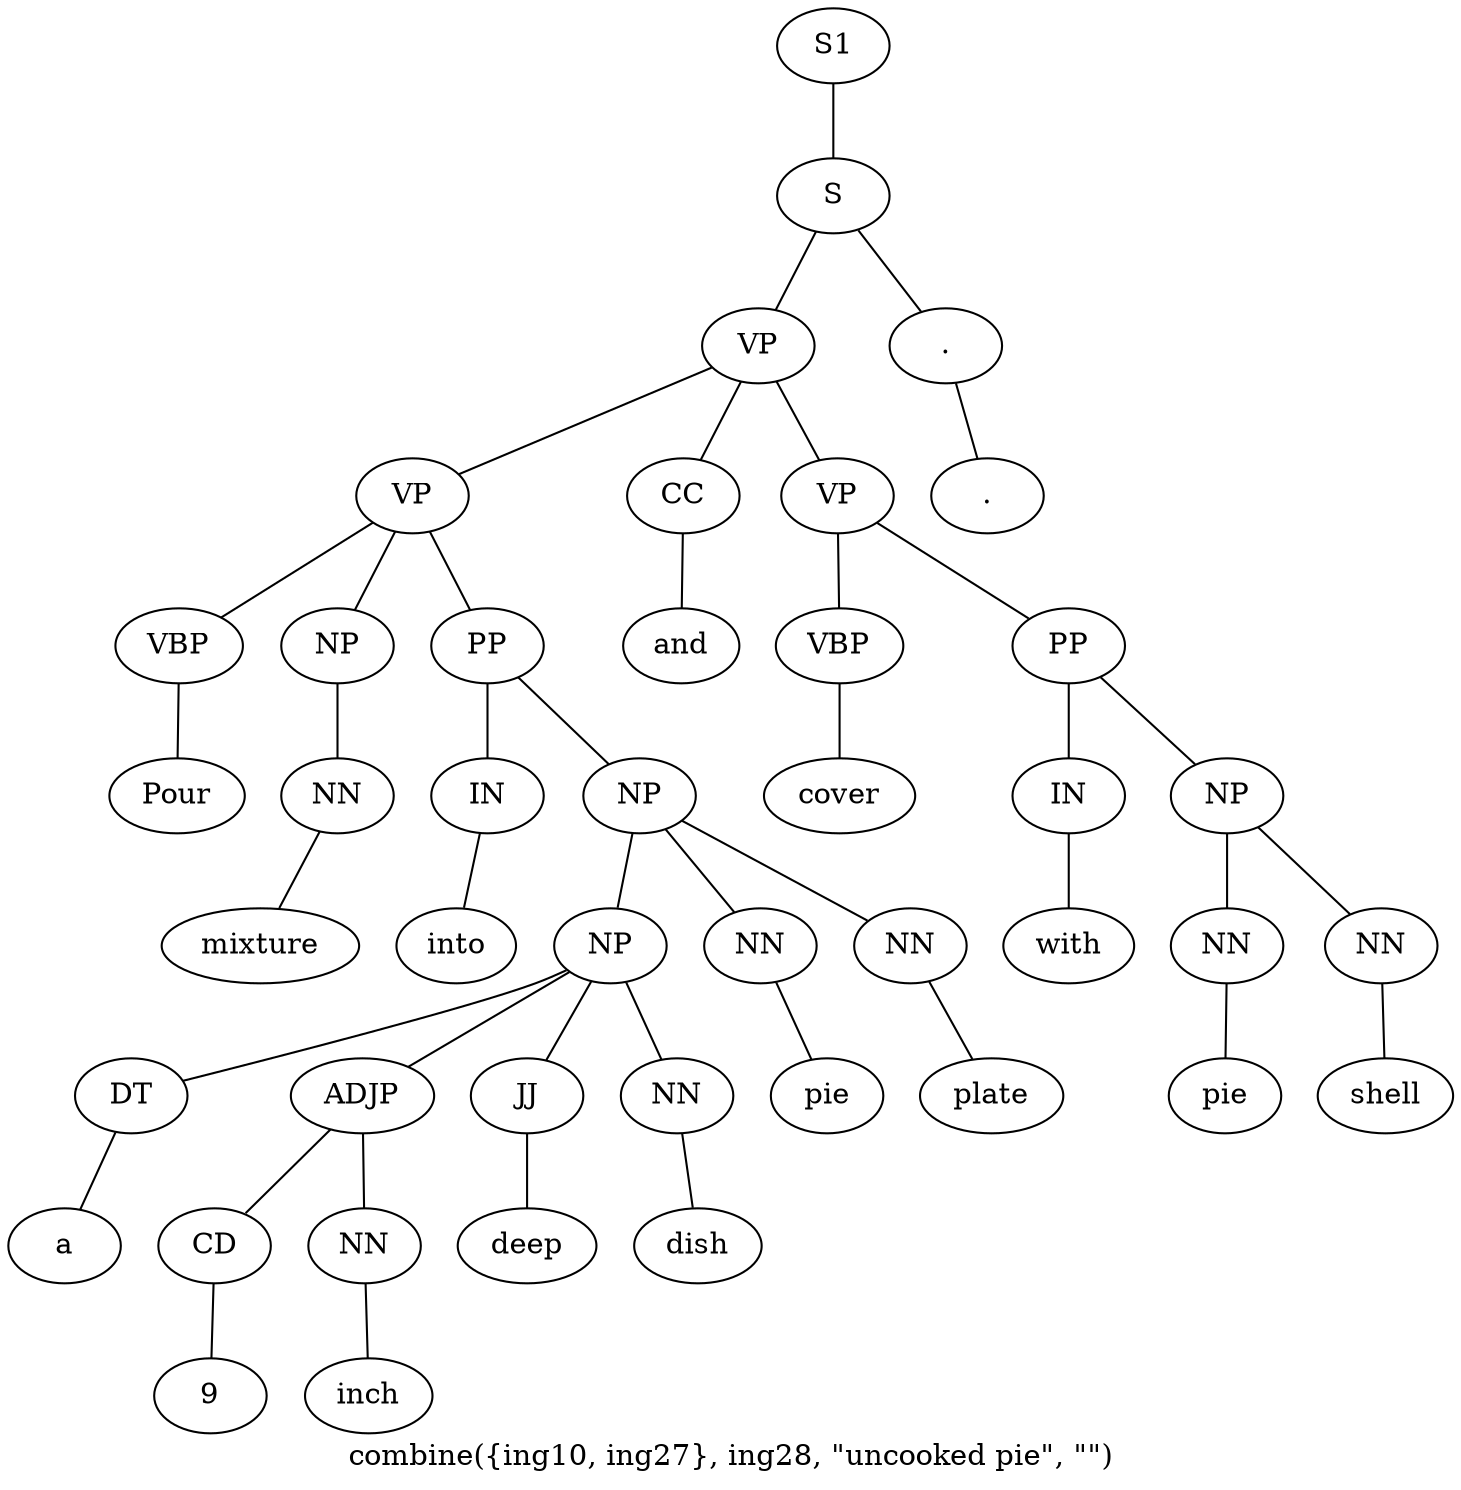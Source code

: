 graph SyntaxGraph {
	label = "combine({ing10, ing27}, ing28, \"uncooked pie\", \"\")";
	Node0 [label="S1"];
	Node1 [label="S"];
	Node2 [label="VP"];
	Node3 [label="VP"];
	Node4 [label="VBP"];
	Node5 [label="Pour"];
	Node6 [label="NP"];
	Node7 [label="NN"];
	Node8 [label="mixture"];
	Node9 [label="PP"];
	Node10 [label="IN"];
	Node11 [label="into"];
	Node12 [label="NP"];
	Node13 [label="NP"];
	Node14 [label="DT"];
	Node15 [label="a"];
	Node16 [label="ADJP"];
	Node17 [label="CD"];
	Node18 [label="9"];
	Node19 [label="NN"];
	Node20 [label="inch"];
	Node21 [label="JJ"];
	Node22 [label="deep"];
	Node23 [label="NN"];
	Node24 [label="dish"];
	Node25 [label="NN"];
	Node26 [label="pie"];
	Node27 [label="NN"];
	Node28 [label="plate"];
	Node29 [label="CC"];
	Node30 [label="and"];
	Node31 [label="VP"];
	Node32 [label="VBP"];
	Node33 [label="cover"];
	Node34 [label="PP"];
	Node35 [label="IN"];
	Node36 [label="with"];
	Node37 [label="NP"];
	Node38 [label="NN"];
	Node39 [label="pie"];
	Node40 [label="NN"];
	Node41 [label="shell"];
	Node42 [label="."];
	Node43 [label="."];

	Node0 -- Node1;
	Node1 -- Node2;
	Node1 -- Node42;
	Node2 -- Node3;
	Node2 -- Node29;
	Node2 -- Node31;
	Node3 -- Node4;
	Node3 -- Node6;
	Node3 -- Node9;
	Node4 -- Node5;
	Node6 -- Node7;
	Node7 -- Node8;
	Node9 -- Node10;
	Node9 -- Node12;
	Node10 -- Node11;
	Node12 -- Node13;
	Node12 -- Node25;
	Node12 -- Node27;
	Node13 -- Node14;
	Node13 -- Node16;
	Node13 -- Node21;
	Node13 -- Node23;
	Node14 -- Node15;
	Node16 -- Node17;
	Node16 -- Node19;
	Node17 -- Node18;
	Node19 -- Node20;
	Node21 -- Node22;
	Node23 -- Node24;
	Node25 -- Node26;
	Node27 -- Node28;
	Node29 -- Node30;
	Node31 -- Node32;
	Node31 -- Node34;
	Node32 -- Node33;
	Node34 -- Node35;
	Node34 -- Node37;
	Node35 -- Node36;
	Node37 -- Node38;
	Node37 -- Node40;
	Node38 -- Node39;
	Node40 -- Node41;
	Node42 -- Node43;
}
